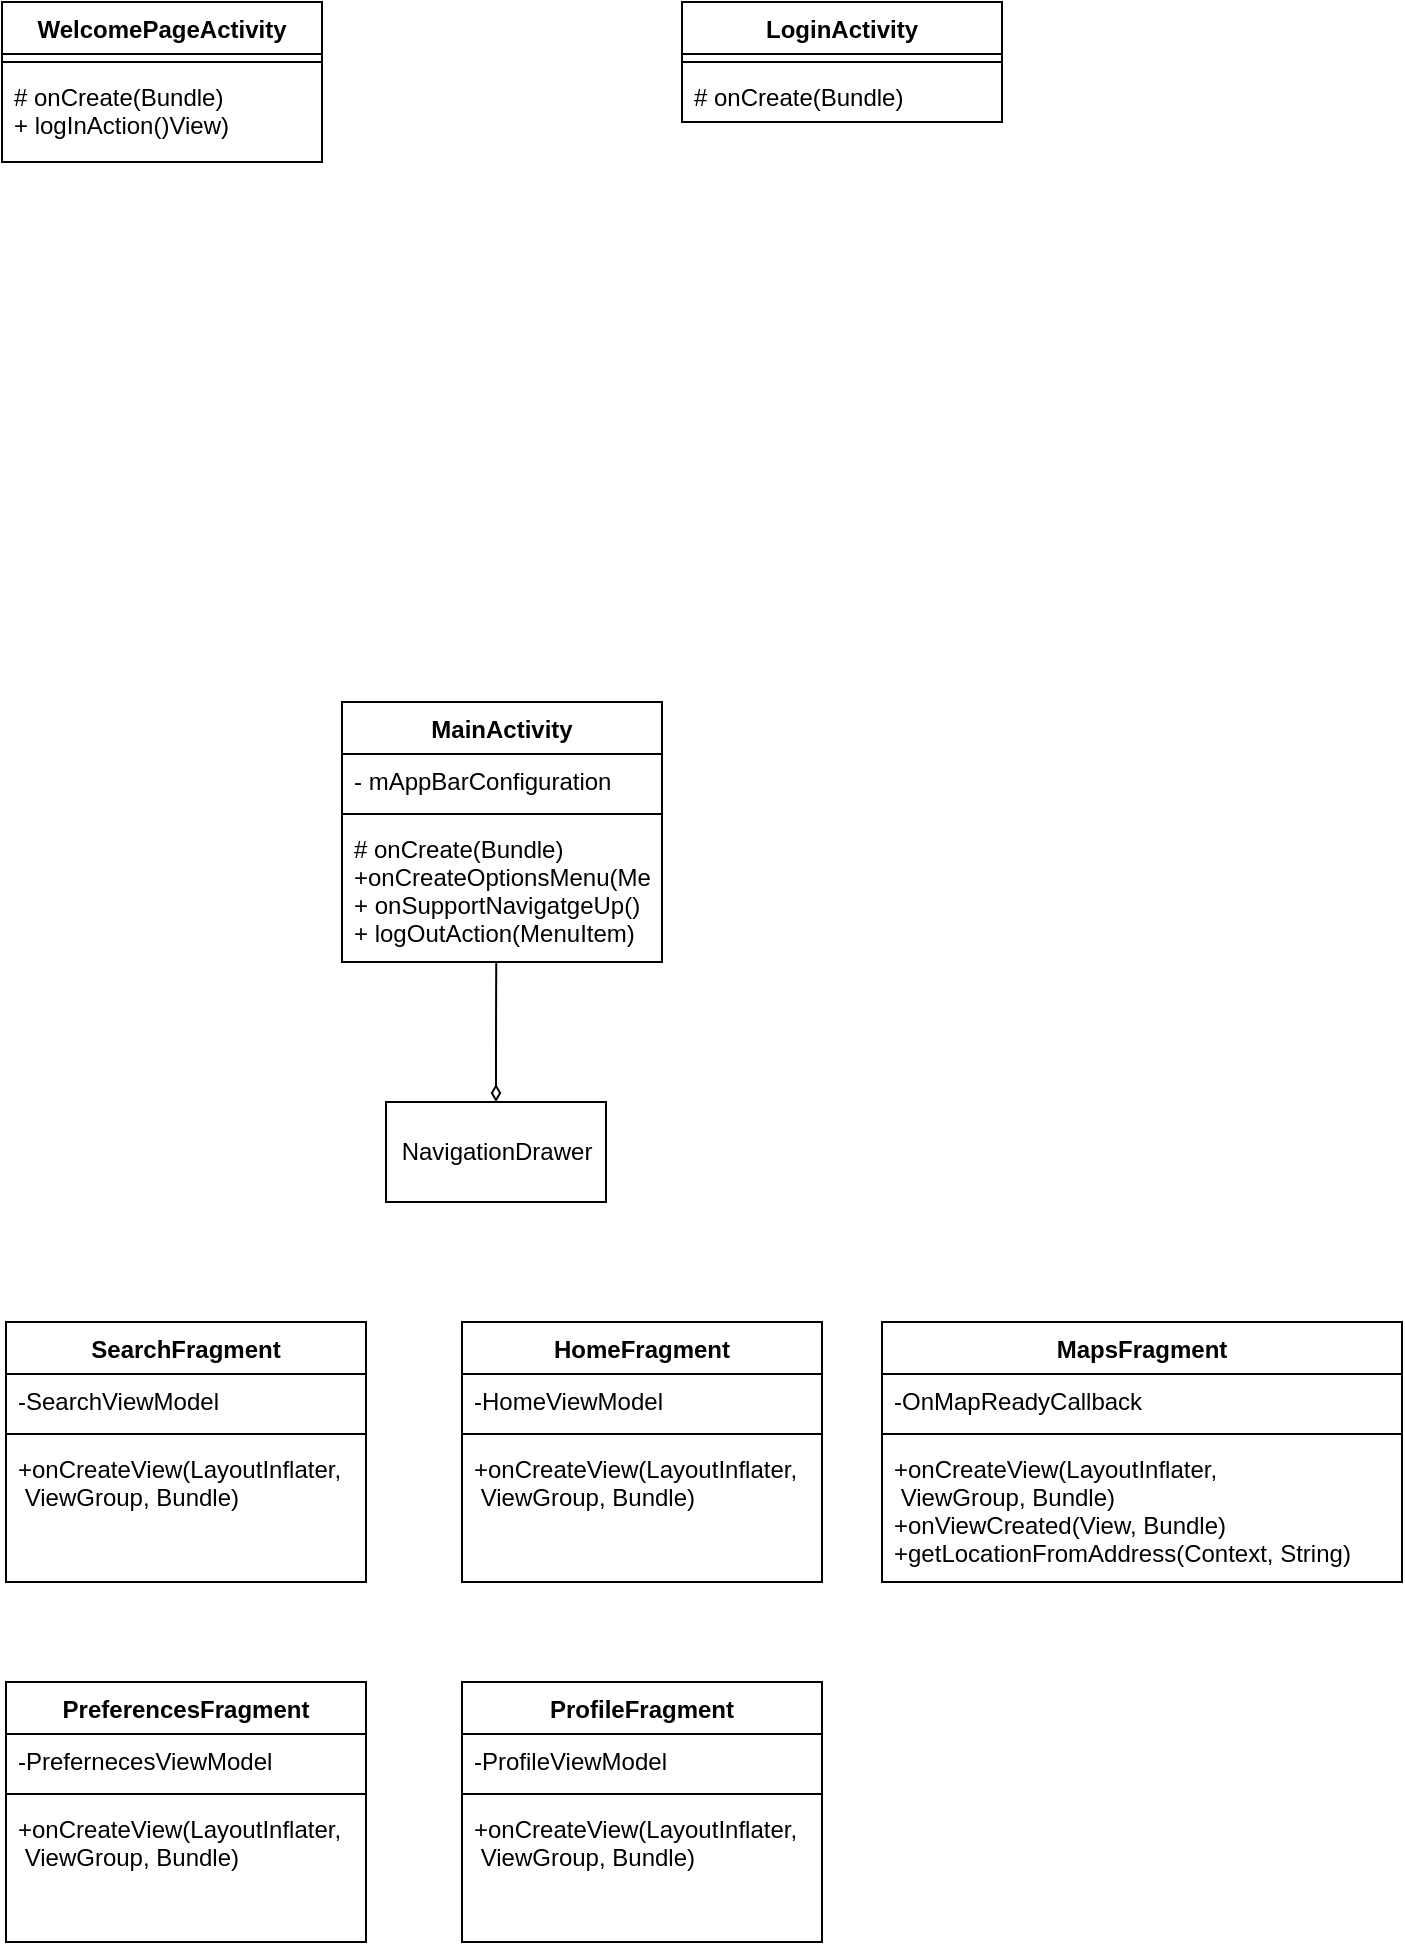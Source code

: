 <mxfile version="13.0.1" type="github"><diagram id="mzPbwN43BXjea--In2SR" name="Page-1"><mxGraphModel dx="1673" dy="944" grid="1" gridSize="10" guides="1" tooltips="1" connect="1" arrows="1" fold="1" page="1" pageScale="1" pageWidth="850" pageHeight="1100" math="0" shadow="0"><root><mxCell id="0"/><mxCell id="1" parent="0"/><mxCell id="XxOYJxVcf9ujUf2LwGmy-1" value="WelcomePageActivity" style="swimlane;fontStyle=1;align=center;verticalAlign=top;childLayout=stackLayout;horizontal=1;startSize=26;horizontalStack=0;resizeParent=1;resizeParentMax=0;resizeLast=0;collapsible=1;marginBottom=0;" vertex="1" parent="1"><mxGeometry x="30" y="20" width="160" height="80" as="geometry"/></mxCell><mxCell id="XxOYJxVcf9ujUf2LwGmy-3" value="" style="line;strokeWidth=1;fillColor=none;align=left;verticalAlign=middle;spacingTop=-1;spacingLeft=3;spacingRight=3;rotatable=0;labelPosition=right;points=[];portConstraint=eastwest;" vertex="1" parent="XxOYJxVcf9ujUf2LwGmy-1"><mxGeometry y="26" width="160" height="8" as="geometry"/></mxCell><mxCell id="XxOYJxVcf9ujUf2LwGmy-4" value="# onCreate(Bundle)&#10;+ logInAction()View)" style="text;strokeColor=none;fillColor=none;align=left;verticalAlign=top;spacingLeft=4;spacingRight=4;overflow=hidden;rotatable=0;points=[[0,0.5],[1,0.5]];portConstraint=eastwest;" vertex="1" parent="XxOYJxVcf9ujUf2LwGmy-1"><mxGeometry y="34" width="160" height="46" as="geometry"/></mxCell><mxCell id="XxOYJxVcf9ujUf2LwGmy-9" value="LoginActivity" style="swimlane;fontStyle=1;align=center;verticalAlign=top;childLayout=stackLayout;horizontal=1;startSize=26;horizontalStack=0;resizeParent=1;resizeParentMax=0;resizeLast=0;collapsible=1;marginBottom=0;" vertex="1" parent="1"><mxGeometry x="370" y="20" width="160" height="60" as="geometry"/></mxCell><mxCell id="XxOYJxVcf9ujUf2LwGmy-11" value="" style="line;strokeWidth=1;fillColor=none;align=left;verticalAlign=middle;spacingTop=-1;spacingLeft=3;spacingRight=3;rotatable=0;labelPosition=right;points=[];portConstraint=eastwest;" vertex="1" parent="XxOYJxVcf9ujUf2LwGmy-9"><mxGeometry y="26" width="160" height="8" as="geometry"/></mxCell><mxCell id="XxOYJxVcf9ujUf2LwGmy-12" value="# onCreate(Bundle)" style="text;strokeColor=none;fillColor=none;align=left;verticalAlign=top;spacingLeft=4;spacingRight=4;overflow=hidden;rotatable=0;points=[[0,0.5],[1,0.5]];portConstraint=eastwest;" vertex="1" parent="XxOYJxVcf9ujUf2LwGmy-9"><mxGeometry y="34" width="160" height="26" as="geometry"/></mxCell><mxCell id="XxOYJxVcf9ujUf2LwGmy-13" value="NavigationDrawer" style="html=1;" vertex="1" parent="1"><mxGeometry x="222" y="570" width="110" height="50" as="geometry"/></mxCell><mxCell id="XxOYJxVcf9ujUf2LwGmy-14" value="" style="endArrow=none;html=1;endFill=0;startArrow=diamondThin;startFill=0;edgeStyle=elbowEdgeStyle;elbow=vertical;entryX=0.482;entryY=1.003;entryDx=0;entryDy=0;entryPerimeter=0;exitX=0.5;exitY=0;exitDx=0;exitDy=0;" edge="1" parent="1" source="XxOYJxVcf9ujUf2LwGmy-13" target="XxOYJxVcf9ujUf2LwGmy-8"><mxGeometry width="100" height="75" relative="1" as="geometry"><mxPoint x="110" y="585" as="sourcePoint"/><mxPoint x="210" y="510" as="targetPoint"/><Array as="points"/></mxGeometry></mxCell><mxCell id="XxOYJxVcf9ujUf2LwGmy-5" value="MainActivity&#10;" style="swimlane;fontStyle=1;align=center;verticalAlign=top;childLayout=stackLayout;horizontal=1;startSize=26;horizontalStack=0;resizeParent=1;resizeParentMax=0;resizeLast=0;collapsible=1;marginBottom=0;" vertex="1" parent="1"><mxGeometry x="200" y="370" width="160" height="130" as="geometry"/></mxCell><mxCell id="XxOYJxVcf9ujUf2LwGmy-6" value="- mAppBarConfiguration" style="text;strokeColor=none;fillColor=none;align=left;verticalAlign=top;spacingLeft=4;spacingRight=4;overflow=hidden;rotatable=0;points=[[0,0.5],[1,0.5]];portConstraint=eastwest;" vertex="1" parent="XxOYJxVcf9ujUf2LwGmy-5"><mxGeometry y="26" width="160" height="26" as="geometry"/></mxCell><mxCell id="XxOYJxVcf9ujUf2LwGmy-7" value="" style="line;strokeWidth=1;fillColor=none;align=left;verticalAlign=middle;spacingTop=-1;spacingLeft=3;spacingRight=3;rotatable=0;labelPosition=right;points=[];portConstraint=eastwest;" vertex="1" parent="XxOYJxVcf9ujUf2LwGmy-5"><mxGeometry y="52" width="160" height="8" as="geometry"/></mxCell><mxCell id="XxOYJxVcf9ujUf2LwGmy-8" value="# onCreate(Bundle)&#10;+onCreateOptionsMenu(Menu)&#10;+ onSupportNavigatgeUp()&#10;+ logOutAction(MenuItem)" style="text;strokeColor=none;fillColor=none;align=left;verticalAlign=top;spacingLeft=4;spacingRight=4;overflow=hidden;rotatable=0;points=[[0,0.5],[1,0.5]];portConstraint=eastwest;" vertex="1" parent="XxOYJxVcf9ujUf2LwGmy-5"><mxGeometry y="60" width="160" height="70" as="geometry"/></mxCell><mxCell id="XxOYJxVcf9ujUf2LwGmy-15" value="SearchFragment" style="swimlane;fontStyle=1;align=center;verticalAlign=top;childLayout=stackLayout;horizontal=1;startSize=26;horizontalStack=0;resizeParent=1;resizeParentMax=0;resizeLast=0;collapsible=1;marginBottom=0;" vertex="1" parent="1"><mxGeometry x="32" y="680" width="180" height="130" as="geometry"/></mxCell><mxCell id="XxOYJxVcf9ujUf2LwGmy-16" value="-SearchViewModel" style="text;strokeColor=none;fillColor=none;align=left;verticalAlign=top;spacingLeft=4;spacingRight=4;overflow=hidden;rotatable=0;points=[[0,0.5],[1,0.5]];portConstraint=eastwest;" vertex="1" parent="XxOYJxVcf9ujUf2LwGmy-15"><mxGeometry y="26" width="180" height="26" as="geometry"/></mxCell><mxCell id="XxOYJxVcf9ujUf2LwGmy-17" value="" style="line;strokeWidth=1;fillColor=none;align=left;verticalAlign=middle;spacingTop=-1;spacingLeft=3;spacingRight=3;rotatable=0;labelPosition=right;points=[];portConstraint=eastwest;" vertex="1" parent="XxOYJxVcf9ujUf2LwGmy-15"><mxGeometry y="52" width="180" height="8" as="geometry"/></mxCell><mxCell id="XxOYJxVcf9ujUf2LwGmy-18" value="+onCreateView(LayoutInflater,&#10; ViewGroup, Bundle)" style="text;strokeColor=none;fillColor=none;align=left;verticalAlign=top;spacingLeft=4;spacingRight=4;overflow=hidden;rotatable=0;points=[[0,0.5],[1,0.5]];portConstraint=eastwest;" vertex="1" parent="XxOYJxVcf9ujUf2LwGmy-15"><mxGeometry y="60" width="180" height="70" as="geometry"/></mxCell><mxCell id="XxOYJxVcf9ujUf2LwGmy-19" value="PreferencesFragment" style="swimlane;fontStyle=1;align=center;verticalAlign=top;childLayout=stackLayout;horizontal=1;startSize=26;horizontalStack=0;resizeParent=1;resizeParentMax=0;resizeLast=0;collapsible=1;marginBottom=0;" vertex="1" parent="1"><mxGeometry x="32" y="860" width="180" height="130" as="geometry"/></mxCell><mxCell id="XxOYJxVcf9ujUf2LwGmy-20" value="-PrefernecesViewModel" style="text;strokeColor=none;fillColor=none;align=left;verticalAlign=top;spacingLeft=4;spacingRight=4;overflow=hidden;rotatable=0;points=[[0,0.5],[1,0.5]];portConstraint=eastwest;" vertex="1" parent="XxOYJxVcf9ujUf2LwGmy-19"><mxGeometry y="26" width="180" height="26" as="geometry"/></mxCell><mxCell id="XxOYJxVcf9ujUf2LwGmy-21" value="" style="line;strokeWidth=1;fillColor=none;align=left;verticalAlign=middle;spacingTop=-1;spacingLeft=3;spacingRight=3;rotatable=0;labelPosition=right;points=[];portConstraint=eastwest;" vertex="1" parent="XxOYJxVcf9ujUf2LwGmy-19"><mxGeometry y="52" width="180" height="8" as="geometry"/></mxCell><mxCell id="XxOYJxVcf9ujUf2LwGmy-22" value="+onCreateView(LayoutInflater,&#10; ViewGroup, Bundle)" style="text;strokeColor=none;fillColor=none;align=left;verticalAlign=top;spacingLeft=4;spacingRight=4;overflow=hidden;rotatable=0;points=[[0,0.5],[1,0.5]];portConstraint=eastwest;" vertex="1" parent="XxOYJxVcf9ujUf2LwGmy-19"><mxGeometry y="60" width="180" height="70" as="geometry"/></mxCell><mxCell id="XxOYJxVcf9ujUf2LwGmy-23" value="HomeFragment" style="swimlane;fontStyle=1;align=center;verticalAlign=top;childLayout=stackLayout;horizontal=1;startSize=26;horizontalStack=0;resizeParent=1;resizeParentMax=0;resizeLast=0;collapsible=1;marginBottom=0;" vertex="1" parent="1"><mxGeometry x="260" y="680" width="180" height="130" as="geometry"/></mxCell><mxCell id="XxOYJxVcf9ujUf2LwGmy-24" value="-HomeViewModel" style="text;strokeColor=none;fillColor=none;align=left;verticalAlign=top;spacingLeft=4;spacingRight=4;overflow=hidden;rotatable=0;points=[[0,0.5],[1,0.5]];portConstraint=eastwest;" vertex="1" parent="XxOYJxVcf9ujUf2LwGmy-23"><mxGeometry y="26" width="180" height="26" as="geometry"/></mxCell><mxCell id="XxOYJxVcf9ujUf2LwGmy-25" value="" style="line;strokeWidth=1;fillColor=none;align=left;verticalAlign=middle;spacingTop=-1;spacingLeft=3;spacingRight=3;rotatable=0;labelPosition=right;points=[];portConstraint=eastwest;" vertex="1" parent="XxOYJxVcf9ujUf2LwGmy-23"><mxGeometry y="52" width="180" height="8" as="geometry"/></mxCell><mxCell id="XxOYJxVcf9ujUf2LwGmy-26" value="+onCreateView(LayoutInflater,&#10; ViewGroup, Bundle)" style="text;strokeColor=none;fillColor=none;align=left;verticalAlign=top;spacingLeft=4;spacingRight=4;overflow=hidden;rotatable=0;points=[[0,0.5],[1,0.5]];portConstraint=eastwest;" vertex="1" parent="XxOYJxVcf9ujUf2LwGmy-23"><mxGeometry y="60" width="180" height="70" as="geometry"/></mxCell><mxCell id="XxOYJxVcf9ujUf2LwGmy-27" value="ProfileFragment" style="swimlane;fontStyle=1;align=center;verticalAlign=top;childLayout=stackLayout;horizontal=1;startSize=26;horizontalStack=0;resizeParent=1;resizeParentMax=0;resizeLast=0;collapsible=1;marginBottom=0;" vertex="1" parent="1"><mxGeometry x="260" y="860" width="180" height="130" as="geometry"/></mxCell><mxCell id="XxOYJxVcf9ujUf2LwGmy-28" value="-ProfileViewModel" style="text;strokeColor=none;fillColor=none;align=left;verticalAlign=top;spacingLeft=4;spacingRight=4;overflow=hidden;rotatable=0;points=[[0,0.5],[1,0.5]];portConstraint=eastwest;" vertex="1" parent="XxOYJxVcf9ujUf2LwGmy-27"><mxGeometry y="26" width="180" height="26" as="geometry"/></mxCell><mxCell id="XxOYJxVcf9ujUf2LwGmy-29" value="" style="line;strokeWidth=1;fillColor=none;align=left;verticalAlign=middle;spacingTop=-1;spacingLeft=3;spacingRight=3;rotatable=0;labelPosition=right;points=[];portConstraint=eastwest;" vertex="1" parent="XxOYJxVcf9ujUf2LwGmy-27"><mxGeometry y="52" width="180" height="8" as="geometry"/></mxCell><mxCell id="XxOYJxVcf9ujUf2LwGmy-30" value="+onCreateView(LayoutInflater,&#10; ViewGroup, Bundle)" style="text;strokeColor=none;fillColor=none;align=left;verticalAlign=top;spacingLeft=4;spacingRight=4;overflow=hidden;rotatable=0;points=[[0,0.5],[1,0.5]];portConstraint=eastwest;" vertex="1" parent="XxOYJxVcf9ujUf2LwGmy-27"><mxGeometry y="60" width="180" height="70" as="geometry"/></mxCell><mxCell id="XxOYJxVcf9ujUf2LwGmy-31" value="MapsFragment&#10;" style="swimlane;fontStyle=1;align=center;verticalAlign=top;childLayout=stackLayout;horizontal=1;startSize=26;horizontalStack=0;resizeParent=1;resizeParentMax=0;resizeLast=0;collapsible=1;marginBottom=0;" vertex="1" parent="1"><mxGeometry x="470" y="680" width="260" height="130" as="geometry"/></mxCell><mxCell id="XxOYJxVcf9ujUf2LwGmy-32" value="-OnMapReadyCallback" style="text;strokeColor=none;fillColor=none;align=left;verticalAlign=top;spacingLeft=4;spacingRight=4;overflow=hidden;rotatable=0;points=[[0,0.5],[1,0.5]];portConstraint=eastwest;" vertex="1" parent="XxOYJxVcf9ujUf2LwGmy-31"><mxGeometry y="26" width="260" height="26" as="geometry"/></mxCell><mxCell id="XxOYJxVcf9ujUf2LwGmy-33" value="" style="line;strokeWidth=1;fillColor=none;align=left;verticalAlign=middle;spacingTop=-1;spacingLeft=3;spacingRight=3;rotatable=0;labelPosition=right;points=[];portConstraint=eastwest;" vertex="1" parent="XxOYJxVcf9ujUf2LwGmy-31"><mxGeometry y="52" width="260" height="8" as="geometry"/></mxCell><mxCell id="XxOYJxVcf9ujUf2LwGmy-34" value="+onCreateView(LayoutInflater,&#10; ViewGroup, Bundle)&#10;+onViewCreated(View, Bundle)&#10;+getLocationFromAddress(Context, String)" style="text;strokeColor=none;fillColor=none;align=left;verticalAlign=top;spacingLeft=4;spacingRight=4;overflow=hidden;rotatable=0;points=[[0,0.5],[1,0.5]];portConstraint=eastwest;" vertex="1" parent="XxOYJxVcf9ujUf2LwGmy-31"><mxGeometry y="60" width="260" height="70" as="geometry"/></mxCell></root></mxGraphModel></diagram></mxfile>